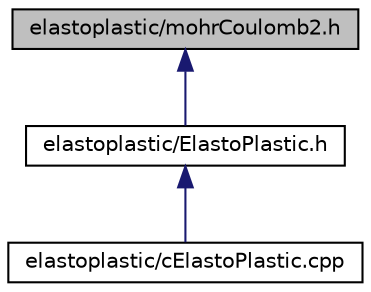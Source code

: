 digraph "elastoplastic/mohrCoulomb2.h"
{
 // LATEX_PDF_SIZE
  edge [fontname="Helvetica",fontsize="10",labelfontname="Helvetica",labelfontsize="10"];
  node [fontname="Helvetica",fontsize="10",shape=record];
  Node1 [label="elastoplastic/mohrCoulomb2.h",height=0.2,width=0.4,color="black", fillcolor="grey75", style="filled", fontcolor="black",tooltip=" "];
  Node1 -> Node2 [dir="back",color="midnightblue",fontsize="10",style="solid",fontname="Helvetica"];
  Node2 [label="elastoplastic/ElastoPlastic.h",height=0.2,width=0.4,color="black", fillcolor="white", style="filled",URL="$ElastoPlastic_8h.html",tooltip=" "];
  Node2 -> Node3 [dir="back",color="midnightblue",fontsize="10",style="solid",fontname="Helvetica"];
  Node3 [label="elastoplastic/cElastoPlastic.cpp",height=0.2,width=0.4,color="black", fillcolor="white", style="filled",URL="$cElastoPlastic_8cpp.html",tooltip=" "];
}
